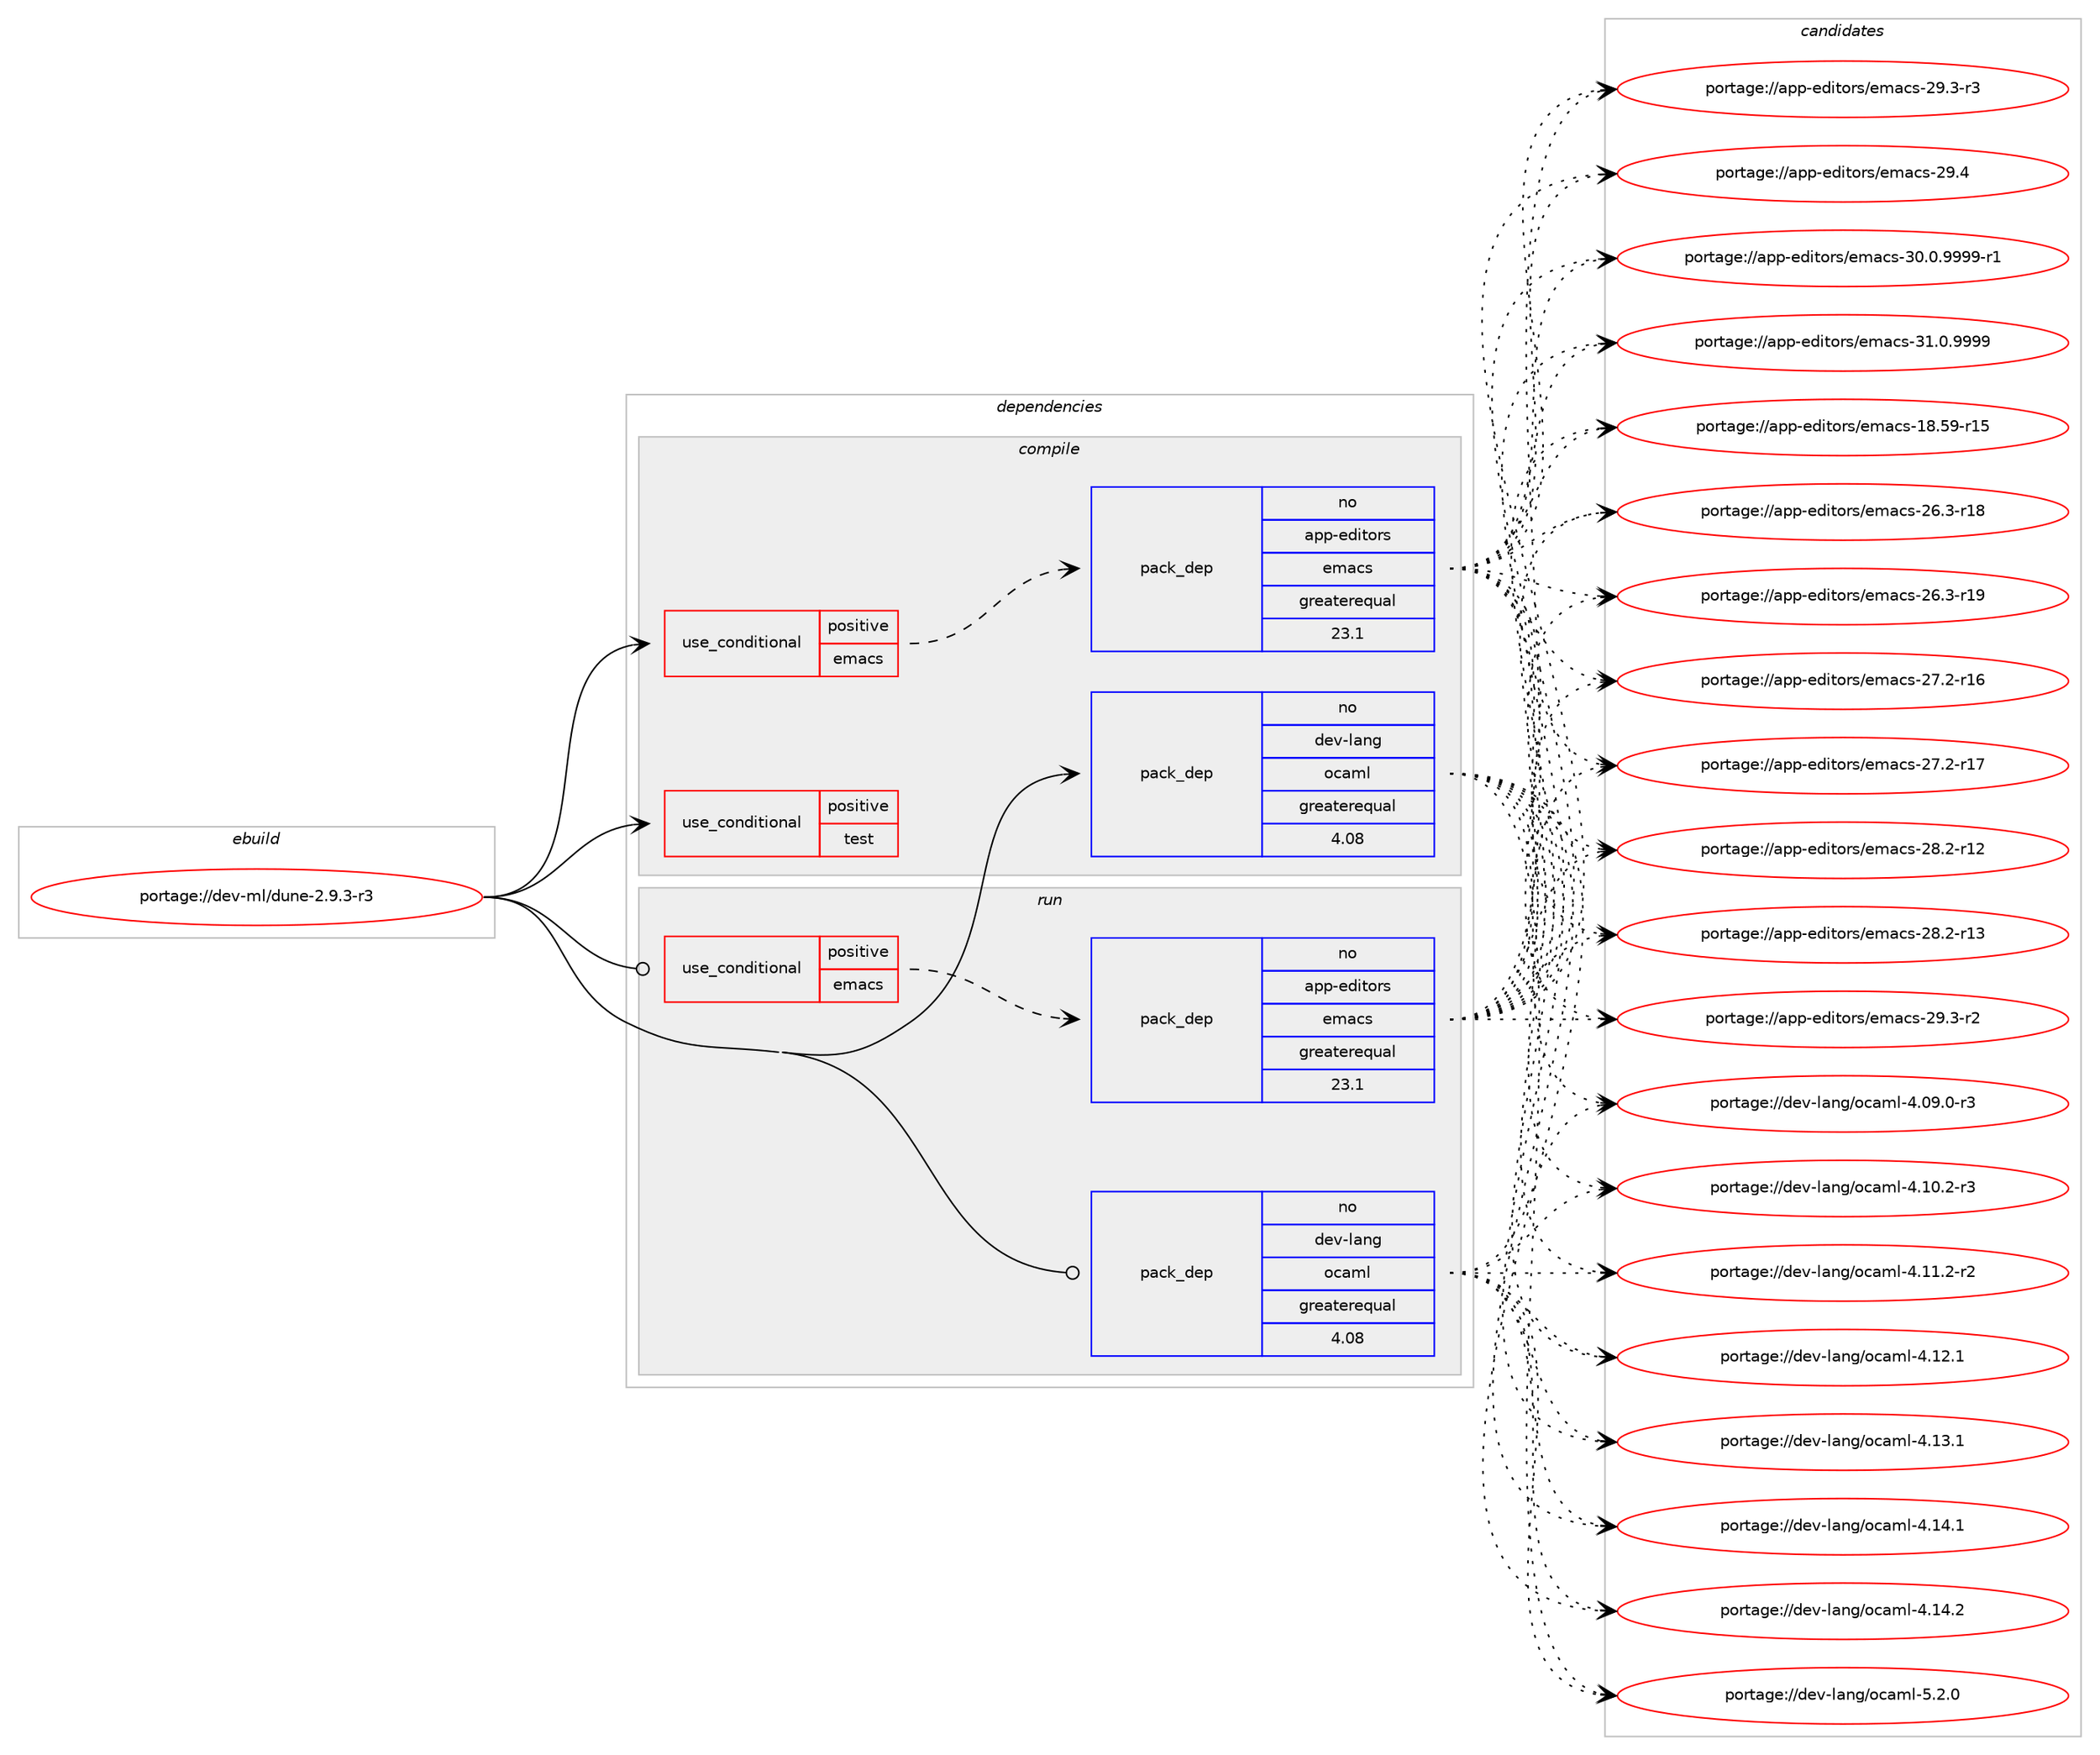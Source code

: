 digraph prolog {

# *************
# Graph options
# *************

newrank=true;
concentrate=true;
compound=true;
graph [rankdir=LR,fontname=Helvetica,fontsize=10,ranksep=1.5];#, ranksep=2.5, nodesep=0.2];
edge  [arrowhead=vee];
node  [fontname=Helvetica,fontsize=10];

# **********
# The ebuild
# **********

subgraph cluster_leftcol {
color=gray;
rank=same;
label=<<i>ebuild</i>>;
id [label="portage://dev-ml/dune-2.9.3-r3", color=red, width=4, href="../dev-ml/dune-2.9.3-r3.svg"];
}

# ****************
# The dependencies
# ****************

subgraph cluster_midcol {
color=gray;
label=<<i>dependencies</i>>;
subgraph cluster_compile {
fillcolor="#eeeeee";
style=filled;
label=<<i>compile</i>>;
subgraph cond28452 {
dependency59691 [label=<<TABLE BORDER="0" CELLBORDER="1" CELLSPACING="0" CELLPADDING="4"><TR><TD ROWSPAN="3" CELLPADDING="10">use_conditional</TD></TR><TR><TD>positive</TD></TR><TR><TD>emacs</TD></TR></TABLE>>, shape=none, color=red];
subgraph pack30075 {
dependency59692 [label=<<TABLE BORDER="0" CELLBORDER="1" CELLSPACING="0" CELLPADDING="4" WIDTH="220"><TR><TD ROWSPAN="6" CELLPADDING="30">pack_dep</TD></TR><TR><TD WIDTH="110">no</TD></TR><TR><TD>app-editors</TD></TR><TR><TD>emacs</TD></TR><TR><TD>greaterequal</TD></TR><TR><TD>23.1</TD></TR></TABLE>>, shape=none, color=blue];
}
dependency59691:e -> dependency59692:w [weight=20,style="dashed",arrowhead="vee"];
}
id:e -> dependency59691:w [weight=20,style="solid",arrowhead="vee"];
subgraph cond28453 {
dependency59693 [label=<<TABLE BORDER="0" CELLBORDER="1" CELLSPACING="0" CELLPADDING="4"><TR><TD ROWSPAN="3" CELLPADDING="10">use_conditional</TD></TR><TR><TD>positive</TD></TR><TR><TD>test</TD></TR></TABLE>>, shape=none, color=red];
# *** BEGIN UNKNOWN DEPENDENCY TYPE (TODO) ***
# dependency59693 -> package_dependency(portage://dev-ml/dune-2.9.3-r3,install,no,dev-ml,core_bench,none,[,,],[],[])
# *** END UNKNOWN DEPENDENCY TYPE (TODO) ***

# *** BEGIN UNKNOWN DEPENDENCY TYPE (TODO) ***
# dependency59693 -> package_dependency(portage://dev-ml/dune-2.9.3-r3,install,no,dev-ml,ppx_bench,none,[,,],[],[])
# *** END UNKNOWN DEPENDENCY TYPE (TODO) ***

# *** BEGIN UNKNOWN DEPENDENCY TYPE (TODO) ***
# dependency59693 -> package_dependency(portage://dev-ml/dune-2.9.3-r3,install,no,dev-ml,ppx_expect,none,[,,],[],[])
# *** END UNKNOWN DEPENDENCY TYPE (TODO) ***

}
id:e -> dependency59693:w [weight=20,style="solid",arrowhead="vee"];
subgraph pack30076 {
dependency59694 [label=<<TABLE BORDER="0" CELLBORDER="1" CELLSPACING="0" CELLPADDING="4" WIDTH="220"><TR><TD ROWSPAN="6" CELLPADDING="30">pack_dep</TD></TR><TR><TD WIDTH="110">no</TD></TR><TR><TD>dev-lang</TD></TR><TR><TD>ocaml</TD></TR><TR><TD>greaterequal</TD></TR><TR><TD>4.08</TD></TR></TABLE>>, shape=none, color=blue];
}
id:e -> dependency59694:w [weight=20,style="solid",arrowhead="vee"];
# *** BEGIN UNKNOWN DEPENDENCY TYPE (TODO) ***
# id -> package_dependency(portage://dev-ml/dune-2.9.3-r3,install,no,dev-ml,findlib,none,[,,],[],[])
# *** END UNKNOWN DEPENDENCY TYPE (TODO) ***

}
subgraph cluster_compileandrun {
fillcolor="#eeeeee";
style=filled;
label=<<i>compile and run</i>>;
}
subgraph cluster_run {
fillcolor="#eeeeee";
style=filled;
label=<<i>run</i>>;
subgraph cond28454 {
dependency59695 [label=<<TABLE BORDER="0" CELLBORDER="1" CELLSPACING="0" CELLPADDING="4"><TR><TD ROWSPAN="3" CELLPADDING="10">use_conditional</TD></TR><TR><TD>positive</TD></TR><TR><TD>emacs</TD></TR></TABLE>>, shape=none, color=red];
subgraph pack30077 {
dependency59696 [label=<<TABLE BORDER="0" CELLBORDER="1" CELLSPACING="0" CELLPADDING="4" WIDTH="220"><TR><TD ROWSPAN="6" CELLPADDING="30">pack_dep</TD></TR><TR><TD WIDTH="110">no</TD></TR><TR><TD>app-editors</TD></TR><TR><TD>emacs</TD></TR><TR><TD>greaterequal</TD></TR><TR><TD>23.1</TD></TR></TABLE>>, shape=none, color=blue];
}
dependency59695:e -> dependency59696:w [weight=20,style="dashed",arrowhead="vee"];
}
id:e -> dependency59695:w [weight=20,style="solid",arrowhead="odot"];
subgraph pack30078 {
dependency59697 [label=<<TABLE BORDER="0" CELLBORDER="1" CELLSPACING="0" CELLPADDING="4" WIDTH="220"><TR><TD ROWSPAN="6" CELLPADDING="30">pack_dep</TD></TR><TR><TD WIDTH="110">no</TD></TR><TR><TD>dev-lang</TD></TR><TR><TD>ocaml</TD></TR><TR><TD>greaterequal</TD></TR><TR><TD>4.08</TD></TR></TABLE>>, shape=none, color=blue];
}
id:e -> dependency59697:w [weight=20,style="solid",arrowhead="odot"];
}
}

# **************
# The candidates
# **************

subgraph cluster_choices {
rank=same;
color=gray;
label=<<i>candidates</i>>;

subgraph choice30075 {
color=black;
nodesep=1;
choice9711211245101100105116111114115471011099799115454956465357451144953 [label="portage://app-editors/emacs-18.59-r15", color=red, width=4,href="../app-editors/emacs-18.59-r15.svg"];
choice97112112451011001051161111141154710110997991154550544651451144956 [label="portage://app-editors/emacs-26.3-r18", color=red, width=4,href="../app-editors/emacs-26.3-r18.svg"];
choice97112112451011001051161111141154710110997991154550544651451144957 [label="portage://app-editors/emacs-26.3-r19", color=red, width=4,href="../app-editors/emacs-26.3-r19.svg"];
choice97112112451011001051161111141154710110997991154550554650451144954 [label="portage://app-editors/emacs-27.2-r16", color=red, width=4,href="../app-editors/emacs-27.2-r16.svg"];
choice97112112451011001051161111141154710110997991154550554650451144955 [label="portage://app-editors/emacs-27.2-r17", color=red, width=4,href="../app-editors/emacs-27.2-r17.svg"];
choice97112112451011001051161111141154710110997991154550564650451144950 [label="portage://app-editors/emacs-28.2-r12", color=red, width=4,href="../app-editors/emacs-28.2-r12.svg"];
choice97112112451011001051161111141154710110997991154550564650451144951 [label="portage://app-editors/emacs-28.2-r13", color=red, width=4,href="../app-editors/emacs-28.2-r13.svg"];
choice971121124510110010511611111411547101109979911545505746514511450 [label="portage://app-editors/emacs-29.3-r2", color=red, width=4,href="../app-editors/emacs-29.3-r2.svg"];
choice971121124510110010511611111411547101109979911545505746514511451 [label="portage://app-editors/emacs-29.3-r3", color=red, width=4,href="../app-editors/emacs-29.3-r3.svg"];
choice97112112451011001051161111141154710110997991154550574652 [label="portage://app-editors/emacs-29.4", color=red, width=4,href="../app-editors/emacs-29.4.svg"];
choice9711211245101100105116111114115471011099799115455148464846575757574511449 [label="portage://app-editors/emacs-30.0.9999-r1", color=red, width=4,href="../app-editors/emacs-30.0.9999-r1.svg"];
choice971121124510110010511611111411547101109979911545514946484657575757 [label="portage://app-editors/emacs-31.0.9999", color=red, width=4,href="../app-editors/emacs-31.0.9999.svg"];
dependency59692:e -> choice9711211245101100105116111114115471011099799115454956465357451144953:w [style=dotted,weight="100"];
dependency59692:e -> choice97112112451011001051161111141154710110997991154550544651451144956:w [style=dotted,weight="100"];
dependency59692:e -> choice97112112451011001051161111141154710110997991154550544651451144957:w [style=dotted,weight="100"];
dependency59692:e -> choice97112112451011001051161111141154710110997991154550554650451144954:w [style=dotted,weight="100"];
dependency59692:e -> choice97112112451011001051161111141154710110997991154550554650451144955:w [style=dotted,weight="100"];
dependency59692:e -> choice97112112451011001051161111141154710110997991154550564650451144950:w [style=dotted,weight="100"];
dependency59692:e -> choice97112112451011001051161111141154710110997991154550564650451144951:w [style=dotted,weight="100"];
dependency59692:e -> choice971121124510110010511611111411547101109979911545505746514511450:w [style=dotted,weight="100"];
dependency59692:e -> choice971121124510110010511611111411547101109979911545505746514511451:w [style=dotted,weight="100"];
dependency59692:e -> choice97112112451011001051161111141154710110997991154550574652:w [style=dotted,weight="100"];
dependency59692:e -> choice9711211245101100105116111114115471011099799115455148464846575757574511449:w [style=dotted,weight="100"];
dependency59692:e -> choice971121124510110010511611111411547101109979911545514946484657575757:w [style=dotted,weight="100"];
}
subgraph choice30076 {
color=black;
nodesep=1;
choice1001011184510897110103471119997109108455246485746484511451 [label="portage://dev-lang/ocaml-4.09.0-r3", color=red, width=4,href="../dev-lang/ocaml-4.09.0-r3.svg"];
choice1001011184510897110103471119997109108455246494846504511451 [label="portage://dev-lang/ocaml-4.10.2-r3", color=red, width=4,href="../dev-lang/ocaml-4.10.2-r3.svg"];
choice1001011184510897110103471119997109108455246494946504511450 [label="portage://dev-lang/ocaml-4.11.2-r2", color=red, width=4,href="../dev-lang/ocaml-4.11.2-r2.svg"];
choice100101118451089711010347111999710910845524649504649 [label="portage://dev-lang/ocaml-4.12.1", color=red, width=4,href="../dev-lang/ocaml-4.12.1.svg"];
choice100101118451089711010347111999710910845524649514649 [label="portage://dev-lang/ocaml-4.13.1", color=red, width=4,href="../dev-lang/ocaml-4.13.1.svg"];
choice100101118451089711010347111999710910845524649524649 [label="portage://dev-lang/ocaml-4.14.1", color=red, width=4,href="../dev-lang/ocaml-4.14.1.svg"];
choice100101118451089711010347111999710910845524649524650 [label="portage://dev-lang/ocaml-4.14.2", color=red, width=4,href="../dev-lang/ocaml-4.14.2.svg"];
choice1001011184510897110103471119997109108455346504648 [label="portage://dev-lang/ocaml-5.2.0", color=red, width=4,href="../dev-lang/ocaml-5.2.0.svg"];
dependency59694:e -> choice1001011184510897110103471119997109108455246485746484511451:w [style=dotted,weight="100"];
dependency59694:e -> choice1001011184510897110103471119997109108455246494846504511451:w [style=dotted,weight="100"];
dependency59694:e -> choice1001011184510897110103471119997109108455246494946504511450:w [style=dotted,weight="100"];
dependency59694:e -> choice100101118451089711010347111999710910845524649504649:w [style=dotted,weight="100"];
dependency59694:e -> choice100101118451089711010347111999710910845524649514649:w [style=dotted,weight="100"];
dependency59694:e -> choice100101118451089711010347111999710910845524649524649:w [style=dotted,weight="100"];
dependency59694:e -> choice100101118451089711010347111999710910845524649524650:w [style=dotted,weight="100"];
dependency59694:e -> choice1001011184510897110103471119997109108455346504648:w [style=dotted,weight="100"];
}
subgraph choice30077 {
color=black;
nodesep=1;
choice9711211245101100105116111114115471011099799115454956465357451144953 [label="portage://app-editors/emacs-18.59-r15", color=red, width=4,href="../app-editors/emacs-18.59-r15.svg"];
choice97112112451011001051161111141154710110997991154550544651451144956 [label="portage://app-editors/emacs-26.3-r18", color=red, width=4,href="../app-editors/emacs-26.3-r18.svg"];
choice97112112451011001051161111141154710110997991154550544651451144957 [label="portage://app-editors/emacs-26.3-r19", color=red, width=4,href="../app-editors/emacs-26.3-r19.svg"];
choice97112112451011001051161111141154710110997991154550554650451144954 [label="portage://app-editors/emacs-27.2-r16", color=red, width=4,href="../app-editors/emacs-27.2-r16.svg"];
choice97112112451011001051161111141154710110997991154550554650451144955 [label="portage://app-editors/emacs-27.2-r17", color=red, width=4,href="../app-editors/emacs-27.2-r17.svg"];
choice97112112451011001051161111141154710110997991154550564650451144950 [label="portage://app-editors/emacs-28.2-r12", color=red, width=4,href="../app-editors/emacs-28.2-r12.svg"];
choice97112112451011001051161111141154710110997991154550564650451144951 [label="portage://app-editors/emacs-28.2-r13", color=red, width=4,href="../app-editors/emacs-28.2-r13.svg"];
choice971121124510110010511611111411547101109979911545505746514511450 [label="portage://app-editors/emacs-29.3-r2", color=red, width=4,href="../app-editors/emacs-29.3-r2.svg"];
choice971121124510110010511611111411547101109979911545505746514511451 [label="portage://app-editors/emacs-29.3-r3", color=red, width=4,href="../app-editors/emacs-29.3-r3.svg"];
choice97112112451011001051161111141154710110997991154550574652 [label="portage://app-editors/emacs-29.4", color=red, width=4,href="../app-editors/emacs-29.4.svg"];
choice9711211245101100105116111114115471011099799115455148464846575757574511449 [label="portage://app-editors/emacs-30.0.9999-r1", color=red, width=4,href="../app-editors/emacs-30.0.9999-r1.svg"];
choice971121124510110010511611111411547101109979911545514946484657575757 [label="portage://app-editors/emacs-31.0.9999", color=red, width=4,href="../app-editors/emacs-31.0.9999.svg"];
dependency59696:e -> choice9711211245101100105116111114115471011099799115454956465357451144953:w [style=dotted,weight="100"];
dependency59696:e -> choice97112112451011001051161111141154710110997991154550544651451144956:w [style=dotted,weight="100"];
dependency59696:e -> choice97112112451011001051161111141154710110997991154550544651451144957:w [style=dotted,weight="100"];
dependency59696:e -> choice97112112451011001051161111141154710110997991154550554650451144954:w [style=dotted,weight="100"];
dependency59696:e -> choice97112112451011001051161111141154710110997991154550554650451144955:w [style=dotted,weight="100"];
dependency59696:e -> choice97112112451011001051161111141154710110997991154550564650451144950:w [style=dotted,weight="100"];
dependency59696:e -> choice97112112451011001051161111141154710110997991154550564650451144951:w [style=dotted,weight="100"];
dependency59696:e -> choice971121124510110010511611111411547101109979911545505746514511450:w [style=dotted,weight="100"];
dependency59696:e -> choice971121124510110010511611111411547101109979911545505746514511451:w [style=dotted,weight="100"];
dependency59696:e -> choice97112112451011001051161111141154710110997991154550574652:w [style=dotted,weight="100"];
dependency59696:e -> choice9711211245101100105116111114115471011099799115455148464846575757574511449:w [style=dotted,weight="100"];
dependency59696:e -> choice971121124510110010511611111411547101109979911545514946484657575757:w [style=dotted,weight="100"];
}
subgraph choice30078 {
color=black;
nodesep=1;
choice1001011184510897110103471119997109108455246485746484511451 [label="portage://dev-lang/ocaml-4.09.0-r3", color=red, width=4,href="../dev-lang/ocaml-4.09.0-r3.svg"];
choice1001011184510897110103471119997109108455246494846504511451 [label="portage://dev-lang/ocaml-4.10.2-r3", color=red, width=4,href="../dev-lang/ocaml-4.10.2-r3.svg"];
choice1001011184510897110103471119997109108455246494946504511450 [label="portage://dev-lang/ocaml-4.11.2-r2", color=red, width=4,href="../dev-lang/ocaml-4.11.2-r2.svg"];
choice100101118451089711010347111999710910845524649504649 [label="portage://dev-lang/ocaml-4.12.1", color=red, width=4,href="../dev-lang/ocaml-4.12.1.svg"];
choice100101118451089711010347111999710910845524649514649 [label="portage://dev-lang/ocaml-4.13.1", color=red, width=4,href="../dev-lang/ocaml-4.13.1.svg"];
choice100101118451089711010347111999710910845524649524649 [label="portage://dev-lang/ocaml-4.14.1", color=red, width=4,href="../dev-lang/ocaml-4.14.1.svg"];
choice100101118451089711010347111999710910845524649524650 [label="portage://dev-lang/ocaml-4.14.2", color=red, width=4,href="../dev-lang/ocaml-4.14.2.svg"];
choice1001011184510897110103471119997109108455346504648 [label="portage://dev-lang/ocaml-5.2.0", color=red, width=4,href="../dev-lang/ocaml-5.2.0.svg"];
dependency59697:e -> choice1001011184510897110103471119997109108455246485746484511451:w [style=dotted,weight="100"];
dependency59697:e -> choice1001011184510897110103471119997109108455246494846504511451:w [style=dotted,weight="100"];
dependency59697:e -> choice1001011184510897110103471119997109108455246494946504511450:w [style=dotted,weight="100"];
dependency59697:e -> choice100101118451089711010347111999710910845524649504649:w [style=dotted,weight="100"];
dependency59697:e -> choice100101118451089711010347111999710910845524649514649:w [style=dotted,weight="100"];
dependency59697:e -> choice100101118451089711010347111999710910845524649524649:w [style=dotted,weight="100"];
dependency59697:e -> choice100101118451089711010347111999710910845524649524650:w [style=dotted,weight="100"];
dependency59697:e -> choice1001011184510897110103471119997109108455346504648:w [style=dotted,weight="100"];
}
}

}
